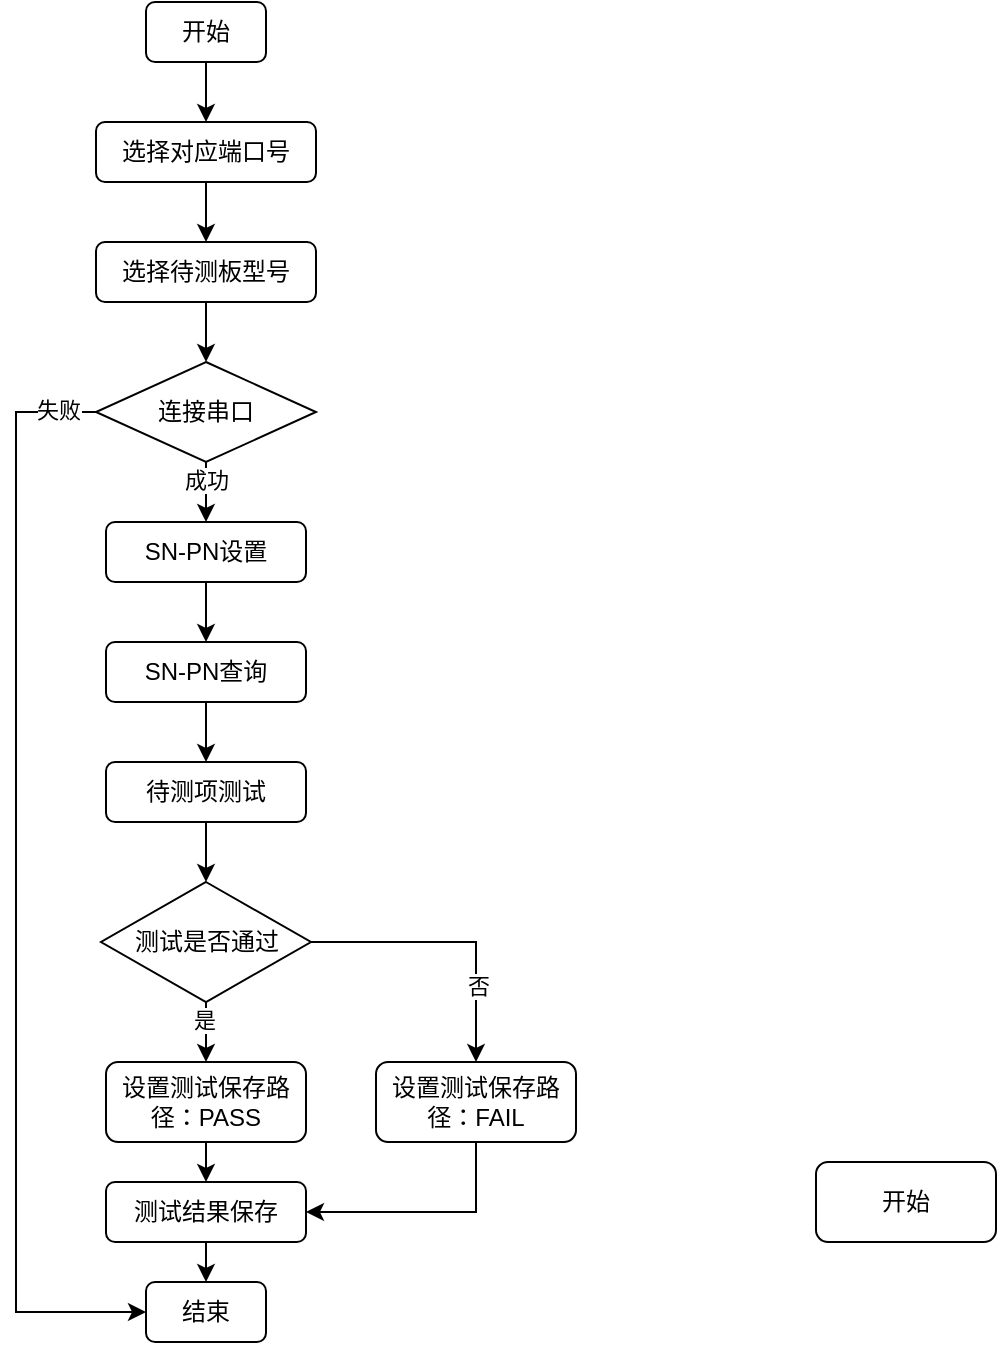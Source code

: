 <mxfile version="28.0.7">
  <diagram name="第 1 页" id="gV8dkAIg4welC2k9WtTy">
    <mxGraphModel dx="1426" dy="743" grid="1" gridSize="10" guides="1" tooltips="1" connect="1" arrows="1" fold="1" page="1" pageScale="1" pageWidth="5000" pageHeight="5000" math="0" shadow="0">
      <root>
        <mxCell id="0" />
        <mxCell id="1" parent="0" />
        <mxCell id="6KeI-3-1y-6zCE1gBCKr-5" style="edgeStyle=orthogonalEdgeStyle;rounded=0;orthogonalLoop=1;jettySize=auto;html=1;entryX=0.5;entryY=0;entryDx=0;entryDy=0;" parent="1" source="6KeI-3-1y-6zCE1gBCKr-1" target="6KeI-3-1y-6zCE1gBCKr-3" edge="1">
          <mxGeometry relative="1" as="geometry" />
        </mxCell>
        <mxCell id="6KeI-3-1y-6zCE1gBCKr-1" value="开始" style="rounded=1;whiteSpace=wrap;html=1;" parent="1" vertex="1">
          <mxGeometry x="405" y="110" width="60" height="30" as="geometry" />
        </mxCell>
        <mxCell id="6KeI-3-1y-6zCE1gBCKr-7" style="edgeStyle=orthogonalEdgeStyle;rounded=0;orthogonalLoop=1;jettySize=auto;html=1;exitX=0.5;exitY=1;exitDx=0;exitDy=0;entryX=0.5;entryY=0;entryDx=0;entryDy=0;" parent="1" source="6KeI-3-1y-6zCE1gBCKr-2" target="6KeI-3-1y-6zCE1gBCKr-4" edge="1">
          <mxGeometry relative="1" as="geometry" />
        </mxCell>
        <mxCell id="6KeI-3-1y-6zCE1gBCKr-8" value="成功" style="edgeLabel;html=1;align=center;verticalAlign=middle;resizable=0;points=[];" parent="6KeI-3-1y-6zCE1gBCKr-7" vertex="1" connectable="0">
          <mxGeometry x="-0.441" y="-1" relative="1" as="geometry">
            <mxPoint x="1" as="offset" />
          </mxGeometry>
        </mxCell>
        <mxCell id="6KeI-3-1y-6zCE1gBCKr-36" style="edgeStyle=orthogonalEdgeStyle;rounded=0;orthogonalLoop=1;jettySize=auto;html=1;exitX=0;exitY=0.5;exitDx=0;exitDy=0;entryX=0;entryY=0.5;entryDx=0;entryDy=0;" parent="1" source="6KeI-3-1y-6zCE1gBCKr-2" target="6KeI-3-1y-6zCE1gBCKr-21" edge="1">
          <mxGeometry relative="1" as="geometry">
            <Array as="points">
              <mxPoint x="340" y="315" />
              <mxPoint x="340" y="765" />
            </Array>
          </mxGeometry>
        </mxCell>
        <mxCell id="6KeI-3-1y-6zCE1gBCKr-37" value="失败" style="edgeLabel;html=1;align=center;verticalAlign=middle;resizable=0;points=[];" parent="6KeI-3-1y-6zCE1gBCKr-36" vertex="1" connectable="0">
          <mxGeometry x="-0.929" y="-1" relative="1" as="geometry">
            <mxPoint as="offset" />
          </mxGeometry>
        </mxCell>
        <mxCell id="6KeI-3-1y-6zCE1gBCKr-2" value="连接串口" style="rhombus;whiteSpace=wrap;html=1;" parent="1" vertex="1">
          <mxGeometry x="380" y="290" width="110" height="50" as="geometry" />
        </mxCell>
        <mxCell id="6KeI-3-1y-6zCE1gBCKr-10" style="edgeStyle=orthogonalEdgeStyle;rounded=0;orthogonalLoop=1;jettySize=auto;html=1;exitX=0.5;exitY=1;exitDx=0;exitDy=0;entryX=0.5;entryY=0;entryDx=0;entryDy=0;" parent="1" source="6KeI-3-1y-6zCE1gBCKr-3" target="6KeI-3-1y-6zCE1gBCKr-9" edge="1">
          <mxGeometry relative="1" as="geometry" />
        </mxCell>
        <mxCell id="6KeI-3-1y-6zCE1gBCKr-3" value="选择对应端口号" style="rounded=1;whiteSpace=wrap;html=1;" parent="1" vertex="1">
          <mxGeometry x="380" y="170" width="110" height="30" as="geometry" />
        </mxCell>
        <mxCell id="6KeI-3-1y-6zCE1gBCKr-24" style="edgeStyle=orthogonalEdgeStyle;rounded=0;orthogonalLoop=1;jettySize=auto;html=1;exitX=0.5;exitY=1;exitDx=0;exitDy=0;entryX=0.5;entryY=0;entryDx=0;entryDy=0;" parent="1" source="6KeI-3-1y-6zCE1gBCKr-4" target="6KeI-3-1y-6zCE1gBCKr-13" edge="1">
          <mxGeometry relative="1" as="geometry" />
        </mxCell>
        <mxCell id="6KeI-3-1y-6zCE1gBCKr-4" value="SN-PN设置" style="rounded=1;whiteSpace=wrap;html=1;" parent="1" vertex="1">
          <mxGeometry x="385" y="370" width="100" height="30" as="geometry" />
        </mxCell>
        <mxCell id="6KeI-3-1y-6zCE1gBCKr-11" style="edgeStyle=orthogonalEdgeStyle;rounded=0;orthogonalLoop=1;jettySize=auto;html=1;exitX=0.5;exitY=1;exitDx=0;exitDy=0;entryX=0.5;entryY=0;entryDx=0;entryDy=0;" parent="1" source="6KeI-3-1y-6zCE1gBCKr-9" target="6KeI-3-1y-6zCE1gBCKr-2" edge="1">
          <mxGeometry relative="1" as="geometry" />
        </mxCell>
        <mxCell id="6KeI-3-1y-6zCE1gBCKr-9" value="选择待测板型号" style="rounded=1;whiteSpace=wrap;html=1;" parent="1" vertex="1">
          <mxGeometry x="380" y="230" width="110" height="30" as="geometry" />
        </mxCell>
        <mxCell id="6KeI-3-1y-6zCE1gBCKr-25" style="edgeStyle=orthogonalEdgeStyle;rounded=0;orthogonalLoop=1;jettySize=auto;html=1;exitX=0.5;exitY=1;exitDx=0;exitDy=0;entryX=0.5;entryY=0;entryDx=0;entryDy=0;" parent="1" source="6KeI-3-1y-6zCE1gBCKr-13" target="6KeI-3-1y-6zCE1gBCKr-14" edge="1">
          <mxGeometry relative="1" as="geometry" />
        </mxCell>
        <mxCell id="6KeI-3-1y-6zCE1gBCKr-13" value="SN-PN查询" style="rounded=1;whiteSpace=wrap;html=1;" parent="1" vertex="1">
          <mxGeometry x="385" y="430" width="100" height="30" as="geometry" />
        </mxCell>
        <mxCell id="6KeI-3-1y-6zCE1gBCKr-26" style="edgeStyle=orthogonalEdgeStyle;rounded=0;orthogonalLoop=1;jettySize=auto;html=1;exitX=0.5;exitY=1;exitDx=0;exitDy=0;entryX=0.5;entryY=0;entryDx=0;entryDy=0;" parent="1" source="6KeI-3-1y-6zCE1gBCKr-14" target="6KeI-3-1y-6zCE1gBCKr-15" edge="1">
          <mxGeometry relative="1" as="geometry" />
        </mxCell>
        <mxCell id="6KeI-3-1y-6zCE1gBCKr-14" value="待测项测试" style="rounded=1;whiteSpace=wrap;html=1;" parent="1" vertex="1">
          <mxGeometry x="385" y="490" width="100" height="30" as="geometry" />
        </mxCell>
        <mxCell id="6KeI-3-1y-6zCE1gBCKr-29" style="edgeStyle=orthogonalEdgeStyle;rounded=0;orthogonalLoop=1;jettySize=auto;html=1;exitX=0.5;exitY=1;exitDx=0;exitDy=0;" parent="1" source="6KeI-3-1y-6zCE1gBCKr-15" target="6KeI-3-1y-6zCE1gBCKr-16" edge="1">
          <mxGeometry relative="1" as="geometry" />
        </mxCell>
        <mxCell id="6KeI-3-1y-6zCE1gBCKr-33" value="是" style="edgeLabel;html=1;align=center;verticalAlign=middle;resizable=0;points=[];" parent="6KeI-3-1y-6zCE1gBCKr-29" vertex="1" connectable="0">
          <mxGeometry x="-0.666" y="-1" relative="1" as="geometry">
            <mxPoint as="offset" />
          </mxGeometry>
        </mxCell>
        <mxCell id="6KeI-3-1y-6zCE1gBCKr-32" style="edgeStyle=orthogonalEdgeStyle;rounded=0;orthogonalLoop=1;jettySize=auto;html=1;exitX=1;exitY=0.5;exitDx=0;exitDy=0;entryX=0.5;entryY=0;entryDx=0;entryDy=0;" parent="1" source="6KeI-3-1y-6zCE1gBCKr-15" target="6KeI-3-1y-6zCE1gBCKr-23" edge="1">
          <mxGeometry relative="1" as="geometry" />
        </mxCell>
        <mxCell id="6KeI-3-1y-6zCE1gBCKr-34" value="否" style="edgeLabel;html=1;align=center;verticalAlign=middle;resizable=0;points=[];" parent="6KeI-3-1y-6zCE1gBCKr-32" vertex="1" connectable="0">
          <mxGeometry x="0.464" y="1" relative="1" as="geometry">
            <mxPoint as="offset" />
          </mxGeometry>
        </mxCell>
        <mxCell id="6KeI-3-1y-6zCE1gBCKr-15" value="测试是否通过" style="rhombus;whiteSpace=wrap;html=1;" parent="1" vertex="1">
          <mxGeometry x="382.5" y="550" width="105" height="60" as="geometry" />
        </mxCell>
        <mxCell id="6KeI-3-1y-6zCE1gBCKr-30" style="edgeStyle=orthogonalEdgeStyle;rounded=0;orthogonalLoop=1;jettySize=auto;html=1;exitX=0.5;exitY=1;exitDx=0;exitDy=0;entryX=0.5;entryY=0;entryDx=0;entryDy=0;" parent="1" source="6KeI-3-1y-6zCE1gBCKr-16" target="6KeI-3-1y-6zCE1gBCKr-19" edge="1">
          <mxGeometry relative="1" as="geometry" />
        </mxCell>
        <mxCell id="6KeI-3-1y-6zCE1gBCKr-16" value="设置测试保存路径：PASS" style="rounded=1;whiteSpace=wrap;html=1;" parent="1" vertex="1">
          <mxGeometry x="385" y="640" width="100" height="40" as="geometry" />
        </mxCell>
        <mxCell id="6KeI-3-1y-6zCE1gBCKr-31" style="edgeStyle=orthogonalEdgeStyle;rounded=0;orthogonalLoop=1;jettySize=auto;html=1;exitX=0.5;exitY=1;exitDx=0;exitDy=0;entryX=0.5;entryY=0;entryDx=0;entryDy=0;" parent="1" source="6KeI-3-1y-6zCE1gBCKr-19" target="6KeI-3-1y-6zCE1gBCKr-21" edge="1">
          <mxGeometry relative="1" as="geometry" />
        </mxCell>
        <mxCell id="6KeI-3-1y-6zCE1gBCKr-19" value="测试结果保存" style="rounded=1;whiteSpace=wrap;html=1;" parent="1" vertex="1">
          <mxGeometry x="385" y="700" width="100" height="30" as="geometry" />
        </mxCell>
        <mxCell id="6KeI-3-1y-6zCE1gBCKr-21" value="结束" style="rounded=1;whiteSpace=wrap;html=1;" parent="1" vertex="1">
          <mxGeometry x="405" y="750" width="60" height="30" as="geometry" />
        </mxCell>
        <mxCell id="6KeI-3-1y-6zCE1gBCKr-35" style="edgeStyle=orthogonalEdgeStyle;rounded=0;orthogonalLoop=1;jettySize=auto;html=1;exitX=0.5;exitY=1;exitDx=0;exitDy=0;entryX=1;entryY=0.5;entryDx=0;entryDy=0;" parent="1" source="6KeI-3-1y-6zCE1gBCKr-23" target="6KeI-3-1y-6zCE1gBCKr-19" edge="1">
          <mxGeometry relative="1" as="geometry" />
        </mxCell>
        <mxCell id="6KeI-3-1y-6zCE1gBCKr-23" value="设置测试保存路径：FAIL" style="rounded=1;whiteSpace=wrap;html=1;" parent="1" vertex="1">
          <mxGeometry x="520" y="640" width="100" height="40" as="geometry" />
        </mxCell>
        <mxCell id="QkOga2Paq5YC0D7qiNBv-1" value="开始" style="rounded=1;whiteSpace=wrap;html=1;" vertex="1" parent="1">
          <mxGeometry x="740" y="690" width="90" height="40" as="geometry" />
        </mxCell>
      </root>
    </mxGraphModel>
  </diagram>
</mxfile>
